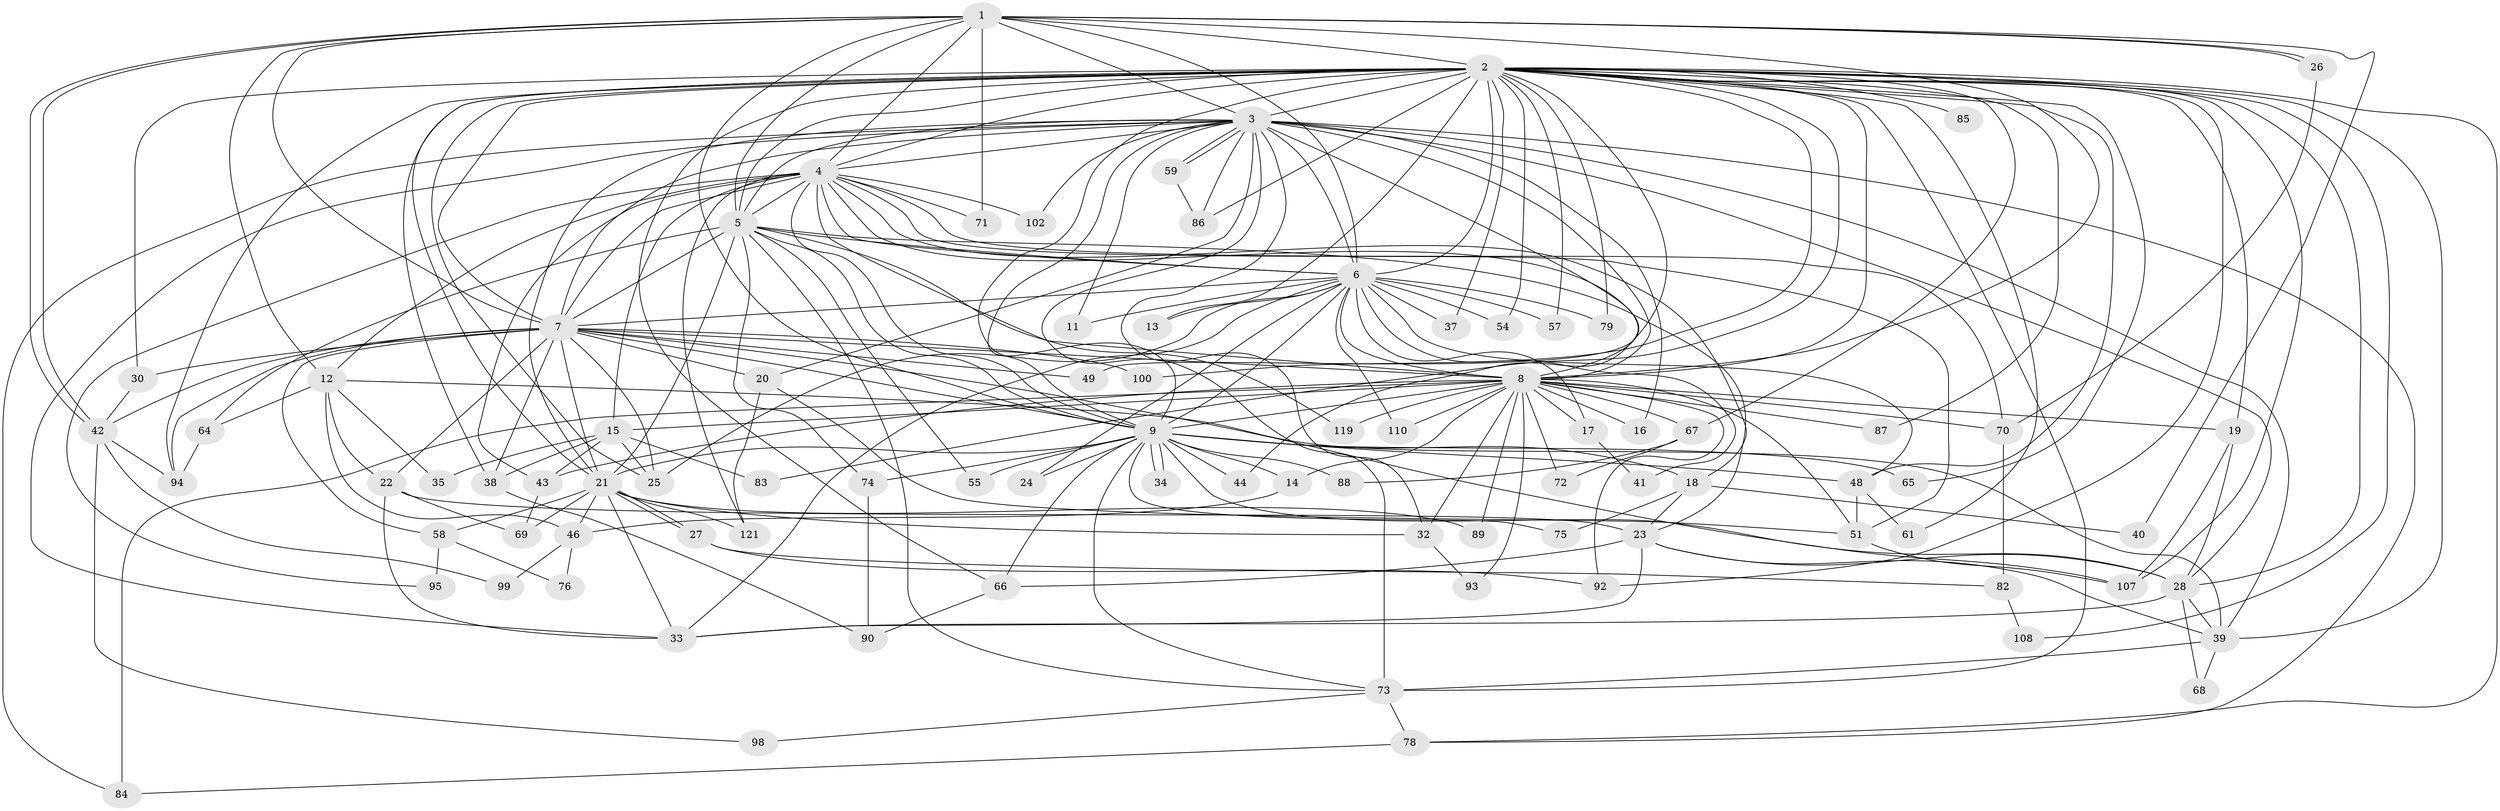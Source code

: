// original degree distribution, {17: 0.00684931506849315, 21: 0.02054794520547945, 28: 0.0136986301369863, 15: 0.00684931506849315, 22: 0.00684931506849315, 30: 0.00684931506849315, 26: 0.00684931506849315, 2: 0.5205479452054794, 7: 0.02054794520547945, 3: 0.18493150684931506, 5: 0.06164383561643835, 4: 0.10273972602739725, 11: 0.00684931506849315, 8: 0.00684931506849315, 6: 0.02054794520547945, 9: 0.00684931506849315}
// Generated by graph-tools (version 1.1) at 2025/17/03/04/25 18:17:18]
// undirected, 87 vertices, 232 edges
graph export_dot {
graph [start="1"]
  node [color=gray90,style=filled];
  1;
  2 [super="+47+137+31+10+50"];
  3 [super="+124+106+103"];
  4;
  5 [super="+96"];
  6;
  7;
  8;
  9 [super="+91"];
  11;
  12;
  13;
  14;
  15 [super="+125"];
  16;
  17;
  18;
  19 [super="+118"];
  20 [super="+97"];
  21 [super="+29+80"];
  22 [super="+123"];
  23;
  24;
  25;
  26;
  27;
  28 [super="+142+130"];
  30 [super="+105"];
  32;
  33 [super="+140+135+63"];
  34;
  35;
  37;
  38 [super="+56"];
  39 [super="+116"];
  40;
  41;
  42 [super="+77"];
  43 [super="+52"];
  44;
  46;
  48;
  49;
  51 [super="+120"];
  54;
  55;
  57;
  58;
  59;
  61;
  64;
  65;
  66 [super="+114+115"];
  67;
  68;
  69;
  70 [super="+141"];
  71;
  72;
  73 [super="+81"];
  74 [super="+109"];
  75;
  76;
  78;
  79;
  82;
  83;
  84 [super="+132"];
  85;
  86;
  87;
  88;
  89;
  90;
  92 [super="+133"];
  93;
  94 [super="+104"];
  95;
  98;
  99;
  100;
  102;
  107 [super="+134"];
  108;
  110;
  119;
  121 [super="+138"];
  1 -- 2 [weight=2];
  1 -- 3;
  1 -- 4;
  1 -- 5;
  1 -- 6;
  1 -- 7;
  1 -- 8;
  1 -- 9;
  1 -- 12;
  1 -- 26;
  1 -- 26;
  1 -- 40;
  1 -- 42 [weight=2];
  1 -- 42;
  1 -- 71;
  2 -- 3 [weight=5];
  2 -- 4 [weight=2];
  2 -- 5 [weight=2];
  2 -- 6 [weight=2];
  2 -- 7 [weight=2];
  2 -- 8 [weight=4];
  2 -- 9 [weight=3];
  2 -- 49;
  2 -- 61;
  2 -- 65;
  2 -- 83;
  2 -- 86;
  2 -- 92;
  2 -- 57;
  2 -- 30 [weight=4];
  2 -- 48;
  2 -- 66;
  2 -- 67;
  2 -- 73;
  2 -- 13;
  2 -- 78;
  2 -- 79;
  2 -- 19;
  2 -- 85 [weight=2];
  2 -- 87;
  2 -- 25;
  2 -- 28;
  2 -- 100;
  2 -- 37;
  2 -- 39 [weight=3];
  2 -- 107;
  2 -- 108;
  2 -- 54;
  2 -- 38;
  2 -- 21 [weight=2];
  2 -- 94;
  3 -- 4;
  3 -- 5;
  3 -- 6;
  3 -- 7;
  3 -- 8;
  3 -- 9;
  3 -- 11;
  3 -- 16;
  3 -- 20;
  3 -- 21;
  3 -- 28;
  3 -- 33;
  3 -- 39;
  3 -- 44;
  3 -- 59;
  3 -- 59;
  3 -- 84;
  3 -- 102;
  3 -- 73;
  3 -- 78;
  3 -- 86;
  3 -- 32;
  4 -- 5;
  4 -- 6;
  4 -- 7;
  4 -- 8;
  4 -- 9;
  4 -- 12;
  4 -- 15;
  4 -- 18;
  4 -- 43 [weight=2];
  4 -- 51;
  4 -- 71;
  4 -- 95;
  4 -- 102;
  4 -- 119;
  4 -- 121;
  4 -- 70;
  5 -- 6;
  5 -- 7;
  5 -- 8 [weight=2];
  5 -- 9;
  5 -- 21;
  5 -- 23;
  5 -- 55;
  5 -- 64;
  5 -- 74;
  5 -- 73;
  6 -- 7;
  6 -- 8;
  6 -- 9;
  6 -- 11;
  6 -- 13;
  6 -- 17;
  6 -- 24;
  6 -- 25;
  6 -- 33;
  6 -- 37;
  6 -- 41;
  6 -- 48;
  6 -- 54;
  6 -- 57;
  6 -- 79;
  6 -- 110;
  7 -- 8;
  7 -- 9;
  7 -- 20;
  7 -- 22;
  7 -- 25;
  7 -- 30;
  7 -- 38;
  7 -- 49;
  7 -- 58;
  7 -- 94;
  7 -- 100;
  7 -- 107;
  7 -- 42;
  7 -- 21;
  8 -- 9;
  8 -- 14;
  8 -- 15;
  8 -- 16;
  8 -- 17;
  8 -- 19;
  8 -- 32;
  8 -- 67;
  8 -- 70;
  8 -- 72;
  8 -- 87;
  8 -- 89;
  8 -- 93;
  8 -- 110;
  8 -- 119;
  8 -- 43;
  8 -- 92;
  8 -- 51;
  8 -- 84;
  9 -- 14;
  9 -- 18;
  9 -- 24;
  9 -- 34;
  9 -- 34;
  9 -- 44;
  9 -- 48;
  9 -- 55;
  9 -- 65;
  9 -- 66;
  9 -- 74;
  9 -- 75;
  9 -- 88;
  9 -- 73;
  9 -- 21;
  9 -- 28;
  12 -- 22;
  12 -- 35;
  12 -- 39;
  12 -- 46;
  12 -- 64;
  14 -- 46;
  15 -- 35;
  15 -- 38;
  15 -- 43;
  15 -- 83;
  15 -- 25;
  17 -- 41;
  18 -- 23;
  18 -- 40;
  18 -- 75;
  19 -- 28;
  19 -- 107;
  20 -- 121;
  20 -- 51;
  21 -- 27;
  21 -- 27;
  21 -- 32;
  21 -- 58;
  21 -- 69;
  21 -- 89;
  21 -- 33;
  21 -- 121;
  21 -- 46;
  22 -- 69;
  22 -- 23;
  22 -- 33;
  23 -- 28;
  23 -- 33;
  23 -- 66;
  23 -- 39;
  26 -- 70;
  27 -- 82;
  27 -- 92;
  28 -- 68;
  28 -- 33;
  28 -- 39;
  30 -- 42;
  32 -- 93;
  38 -- 90;
  39 -- 68;
  39 -- 73;
  42 -- 98;
  42 -- 99;
  42 -- 94;
  43 -- 69;
  46 -- 76;
  46 -- 99;
  48 -- 51;
  48 -- 61;
  51 -- 107;
  58 -- 76;
  58 -- 95;
  59 -- 86;
  64 -- 94;
  66 -- 90;
  67 -- 72;
  67 -- 88;
  70 -- 82;
  73 -- 78;
  73 -- 98;
  74 -- 90;
  78 -- 84;
  82 -- 108;
}
